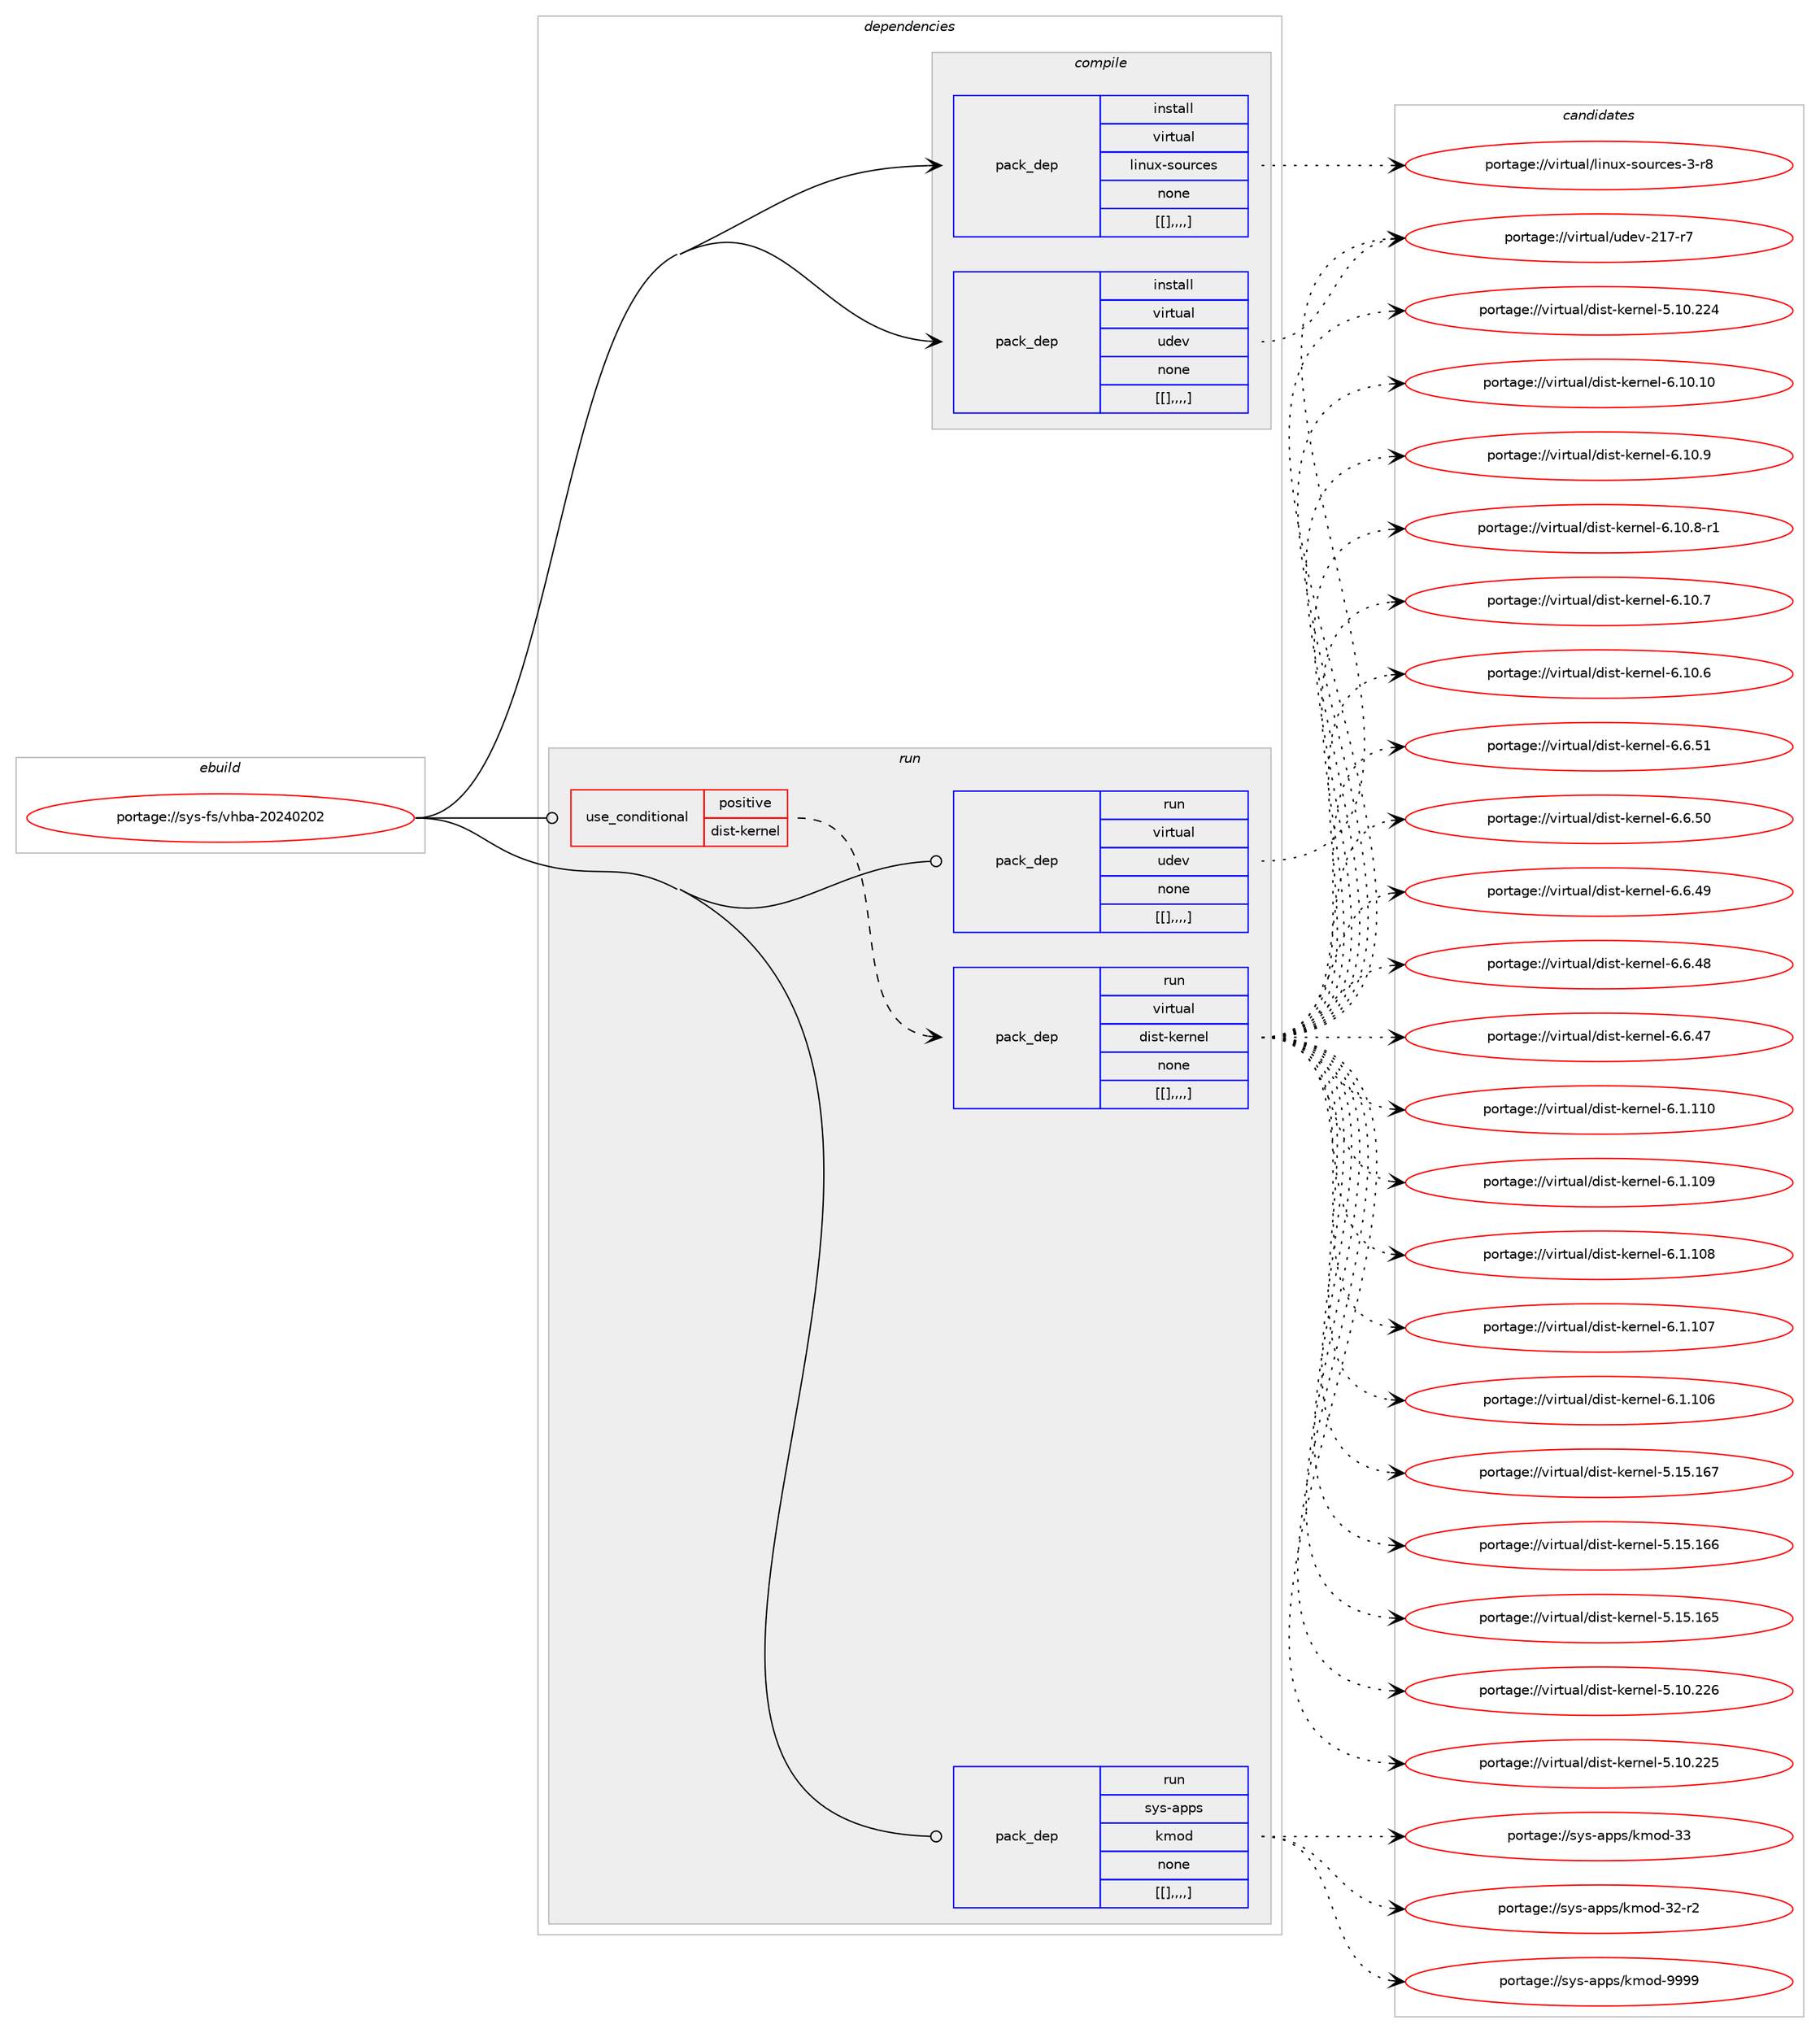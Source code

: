 digraph prolog {

# *************
# Graph options
# *************

newrank=true;
concentrate=true;
compound=true;
graph [rankdir=LR,fontname=Helvetica,fontsize=10,ranksep=1.5];#, ranksep=2.5, nodesep=0.2];
edge  [arrowhead=vee];
node  [fontname=Helvetica,fontsize=10];

# **********
# The ebuild
# **********

subgraph cluster_leftcol {
color=gray;
label=<<i>ebuild</i>>;
id [label="portage://sys-fs/vhba-20240202", color=red, width=4, href="../sys-fs/vhba-20240202.svg"];
}

# ****************
# The dependencies
# ****************

subgraph cluster_midcol {
color=gray;
label=<<i>dependencies</i>>;
subgraph cluster_compile {
fillcolor="#eeeeee";
style=filled;
label=<<i>compile</i>>;
subgraph pack331126 {
dependency455342 [label=<<TABLE BORDER="0" CELLBORDER="1" CELLSPACING="0" CELLPADDING="4" WIDTH="220"><TR><TD ROWSPAN="6" CELLPADDING="30">pack_dep</TD></TR><TR><TD WIDTH="110">install</TD></TR><TR><TD>virtual</TD></TR><TR><TD>linux-sources</TD></TR><TR><TD>none</TD></TR><TR><TD>[[],,,,]</TD></TR></TABLE>>, shape=none, color=blue];
}
id:e -> dependency455342:w [weight=20,style="solid",arrowhead="vee"];
subgraph pack331127 {
dependency455343 [label=<<TABLE BORDER="0" CELLBORDER="1" CELLSPACING="0" CELLPADDING="4" WIDTH="220"><TR><TD ROWSPAN="6" CELLPADDING="30">pack_dep</TD></TR><TR><TD WIDTH="110">install</TD></TR><TR><TD>virtual</TD></TR><TR><TD>udev</TD></TR><TR><TD>none</TD></TR><TR><TD>[[],,,,]</TD></TR></TABLE>>, shape=none, color=blue];
}
id:e -> dependency455343:w [weight=20,style="solid",arrowhead="vee"];
}
subgraph cluster_compileandrun {
fillcolor="#eeeeee";
style=filled;
label=<<i>compile and run</i>>;
}
subgraph cluster_run {
fillcolor="#eeeeee";
style=filled;
label=<<i>run</i>>;
subgraph cond121116 {
dependency455344 [label=<<TABLE BORDER="0" CELLBORDER="1" CELLSPACING="0" CELLPADDING="4"><TR><TD ROWSPAN="3" CELLPADDING="10">use_conditional</TD></TR><TR><TD>positive</TD></TR><TR><TD>dist-kernel</TD></TR></TABLE>>, shape=none, color=red];
subgraph pack331128 {
dependency455345 [label=<<TABLE BORDER="0" CELLBORDER="1" CELLSPACING="0" CELLPADDING="4" WIDTH="220"><TR><TD ROWSPAN="6" CELLPADDING="30">pack_dep</TD></TR><TR><TD WIDTH="110">run</TD></TR><TR><TD>virtual</TD></TR><TR><TD>dist-kernel</TD></TR><TR><TD>none</TD></TR><TR><TD>[[],,,,]</TD></TR></TABLE>>, shape=none, color=blue];
}
dependency455344:e -> dependency455345:w [weight=20,style="dashed",arrowhead="vee"];
}
id:e -> dependency455344:w [weight=20,style="solid",arrowhead="odot"];
subgraph pack331129 {
dependency455346 [label=<<TABLE BORDER="0" CELLBORDER="1" CELLSPACING="0" CELLPADDING="4" WIDTH="220"><TR><TD ROWSPAN="6" CELLPADDING="30">pack_dep</TD></TR><TR><TD WIDTH="110">run</TD></TR><TR><TD>sys-apps</TD></TR><TR><TD>kmod</TD></TR><TR><TD>none</TD></TR><TR><TD>[[],,,,]</TD></TR></TABLE>>, shape=none, color=blue];
}
id:e -> dependency455346:w [weight=20,style="solid",arrowhead="odot"];
subgraph pack331130 {
dependency455347 [label=<<TABLE BORDER="0" CELLBORDER="1" CELLSPACING="0" CELLPADDING="4" WIDTH="220"><TR><TD ROWSPAN="6" CELLPADDING="30">pack_dep</TD></TR><TR><TD WIDTH="110">run</TD></TR><TR><TD>virtual</TD></TR><TR><TD>udev</TD></TR><TR><TD>none</TD></TR><TR><TD>[[],,,,]</TD></TR></TABLE>>, shape=none, color=blue];
}
id:e -> dependency455347:w [weight=20,style="solid",arrowhead="odot"];
}
}

# **************
# The candidates
# **************

subgraph cluster_choices {
rank=same;
color=gray;
label=<<i>candidates</i>>;

subgraph choice331126 {
color=black;
nodesep=1;
choice1181051141161179710847108105110117120451151111171149910111545514511456 [label="portage://virtual/linux-sources-3-r8", color=red, width=4,href="../virtual/linux-sources-3-r8.svg"];
dependency455342:e -> choice1181051141161179710847108105110117120451151111171149910111545514511456:w [style=dotted,weight="100"];
}
subgraph choice331127 {
color=black;
nodesep=1;
choice1181051141161179710847117100101118455049554511455 [label="portage://virtual/udev-217-r7", color=red, width=4,href="../virtual/udev-217-r7.svg"];
dependency455343:e -> choice1181051141161179710847117100101118455049554511455:w [style=dotted,weight="100"];
}
subgraph choice331128 {
color=black;
nodesep=1;
choice1181051141161179710847100105115116451071011141101011084554464948464948 [label="portage://virtual/dist-kernel-6.10.10", color=red, width=4,href="../virtual/dist-kernel-6.10.10.svg"];
choice11810511411611797108471001051151164510710111411010110845544649484657 [label="portage://virtual/dist-kernel-6.10.9", color=red, width=4,href="../virtual/dist-kernel-6.10.9.svg"];
choice118105114116117971084710010511511645107101114110101108455446494846564511449 [label="portage://virtual/dist-kernel-6.10.8-r1", color=red, width=4,href="../virtual/dist-kernel-6.10.8-r1.svg"];
choice11810511411611797108471001051151164510710111411010110845544649484655 [label="portage://virtual/dist-kernel-6.10.7", color=red, width=4,href="../virtual/dist-kernel-6.10.7.svg"];
choice11810511411611797108471001051151164510710111411010110845544649484654 [label="portage://virtual/dist-kernel-6.10.6", color=red, width=4,href="../virtual/dist-kernel-6.10.6.svg"];
choice11810511411611797108471001051151164510710111411010110845544654465349 [label="portage://virtual/dist-kernel-6.6.51", color=red, width=4,href="../virtual/dist-kernel-6.6.51.svg"];
choice11810511411611797108471001051151164510710111411010110845544654465348 [label="portage://virtual/dist-kernel-6.6.50", color=red, width=4,href="../virtual/dist-kernel-6.6.50.svg"];
choice11810511411611797108471001051151164510710111411010110845544654465257 [label="portage://virtual/dist-kernel-6.6.49", color=red, width=4,href="../virtual/dist-kernel-6.6.49.svg"];
choice11810511411611797108471001051151164510710111411010110845544654465256 [label="portage://virtual/dist-kernel-6.6.48", color=red, width=4,href="../virtual/dist-kernel-6.6.48.svg"];
choice11810511411611797108471001051151164510710111411010110845544654465255 [label="portage://virtual/dist-kernel-6.6.47", color=red, width=4,href="../virtual/dist-kernel-6.6.47.svg"];
choice1181051141161179710847100105115116451071011141101011084554464946494948 [label="portage://virtual/dist-kernel-6.1.110", color=red, width=4,href="../virtual/dist-kernel-6.1.110.svg"];
choice1181051141161179710847100105115116451071011141101011084554464946494857 [label="portage://virtual/dist-kernel-6.1.109", color=red, width=4,href="../virtual/dist-kernel-6.1.109.svg"];
choice1181051141161179710847100105115116451071011141101011084554464946494856 [label="portage://virtual/dist-kernel-6.1.108", color=red, width=4,href="../virtual/dist-kernel-6.1.108.svg"];
choice1181051141161179710847100105115116451071011141101011084554464946494855 [label="portage://virtual/dist-kernel-6.1.107", color=red, width=4,href="../virtual/dist-kernel-6.1.107.svg"];
choice1181051141161179710847100105115116451071011141101011084554464946494854 [label="portage://virtual/dist-kernel-6.1.106", color=red, width=4,href="../virtual/dist-kernel-6.1.106.svg"];
choice118105114116117971084710010511511645107101114110101108455346495346495455 [label="portage://virtual/dist-kernel-5.15.167", color=red, width=4,href="../virtual/dist-kernel-5.15.167.svg"];
choice118105114116117971084710010511511645107101114110101108455346495346495454 [label="portage://virtual/dist-kernel-5.15.166", color=red, width=4,href="../virtual/dist-kernel-5.15.166.svg"];
choice118105114116117971084710010511511645107101114110101108455346495346495453 [label="portage://virtual/dist-kernel-5.15.165", color=red, width=4,href="../virtual/dist-kernel-5.15.165.svg"];
choice118105114116117971084710010511511645107101114110101108455346494846505054 [label="portage://virtual/dist-kernel-5.10.226", color=red, width=4,href="../virtual/dist-kernel-5.10.226.svg"];
choice118105114116117971084710010511511645107101114110101108455346494846505053 [label="portage://virtual/dist-kernel-5.10.225", color=red, width=4,href="../virtual/dist-kernel-5.10.225.svg"];
choice118105114116117971084710010511511645107101114110101108455346494846505052 [label="portage://virtual/dist-kernel-5.10.224", color=red, width=4,href="../virtual/dist-kernel-5.10.224.svg"];
dependency455345:e -> choice1181051141161179710847100105115116451071011141101011084554464948464948:w [style=dotted,weight="100"];
dependency455345:e -> choice11810511411611797108471001051151164510710111411010110845544649484657:w [style=dotted,weight="100"];
dependency455345:e -> choice118105114116117971084710010511511645107101114110101108455446494846564511449:w [style=dotted,weight="100"];
dependency455345:e -> choice11810511411611797108471001051151164510710111411010110845544649484655:w [style=dotted,weight="100"];
dependency455345:e -> choice11810511411611797108471001051151164510710111411010110845544649484654:w [style=dotted,weight="100"];
dependency455345:e -> choice11810511411611797108471001051151164510710111411010110845544654465349:w [style=dotted,weight="100"];
dependency455345:e -> choice11810511411611797108471001051151164510710111411010110845544654465348:w [style=dotted,weight="100"];
dependency455345:e -> choice11810511411611797108471001051151164510710111411010110845544654465257:w [style=dotted,weight="100"];
dependency455345:e -> choice11810511411611797108471001051151164510710111411010110845544654465256:w [style=dotted,weight="100"];
dependency455345:e -> choice11810511411611797108471001051151164510710111411010110845544654465255:w [style=dotted,weight="100"];
dependency455345:e -> choice1181051141161179710847100105115116451071011141101011084554464946494948:w [style=dotted,weight="100"];
dependency455345:e -> choice1181051141161179710847100105115116451071011141101011084554464946494857:w [style=dotted,weight="100"];
dependency455345:e -> choice1181051141161179710847100105115116451071011141101011084554464946494856:w [style=dotted,weight="100"];
dependency455345:e -> choice1181051141161179710847100105115116451071011141101011084554464946494855:w [style=dotted,weight="100"];
dependency455345:e -> choice1181051141161179710847100105115116451071011141101011084554464946494854:w [style=dotted,weight="100"];
dependency455345:e -> choice118105114116117971084710010511511645107101114110101108455346495346495455:w [style=dotted,weight="100"];
dependency455345:e -> choice118105114116117971084710010511511645107101114110101108455346495346495454:w [style=dotted,weight="100"];
dependency455345:e -> choice118105114116117971084710010511511645107101114110101108455346495346495453:w [style=dotted,weight="100"];
dependency455345:e -> choice118105114116117971084710010511511645107101114110101108455346494846505054:w [style=dotted,weight="100"];
dependency455345:e -> choice118105114116117971084710010511511645107101114110101108455346494846505053:w [style=dotted,weight="100"];
dependency455345:e -> choice118105114116117971084710010511511645107101114110101108455346494846505052:w [style=dotted,weight="100"];
}
subgraph choice331129 {
color=black;
nodesep=1;
choice1151211154597112112115471071091111004557575757 [label="portage://sys-apps/kmod-9999", color=red, width=4,href="../sys-apps/kmod-9999.svg"];
choice115121115459711211211547107109111100455151 [label="portage://sys-apps/kmod-33", color=red, width=4,href="../sys-apps/kmod-33.svg"];
choice1151211154597112112115471071091111004551504511450 [label="portage://sys-apps/kmod-32-r2", color=red, width=4,href="../sys-apps/kmod-32-r2.svg"];
dependency455346:e -> choice1151211154597112112115471071091111004557575757:w [style=dotted,weight="100"];
dependency455346:e -> choice115121115459711211211547107109111100455151:w [style=dotted,weight="100"];
dependency455346:e -> choice1151211154597112112115471071091111004551504511450:w [style=dotted,weight="100"];
}
subgraph choice331130 {
color=black;
nodesep=1;
choice1181051141161179710847117100101118455049554511455 [label="portage://virtual/udev-217-r7", color=red, width=4,href="../virtual/udev-217-r7.svg"];
dependency455347:e -> choice1181051141161179710847117100101118455049554511455:w [style=dotted,weight="100"];
}
}

}
